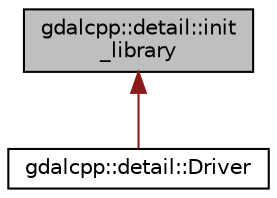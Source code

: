 digraph "gdalcpp::detail::init_library"
{
 // LATEX_PDF_SIZE
  edge [fontname="Helvetica",fontsize="10",labelfontname="Helvetica",labelfontsize="10"];
  node [fontname="Helvetica",fontsize="10",shape=record];
  Node0 [label="gdalcpp::detail::init\l_library",height=0.2,width=0.4,color="black", fillcolor="grey75", style="filled", fontcolor="black",tooltip=" "];
  Node0 -> Node1 [dir="back",color="firebrick4",fontsize="10",style="solid",fontname="Helvetica"];
  Node1 [label="gdalcpp::detail::Driver",height=0.2,width=0.4,color="black", fillcolor="white", style="filled",URL="$classgdalcpp_1_1detail_1_1_driver.html",tooltip=" "];
}
